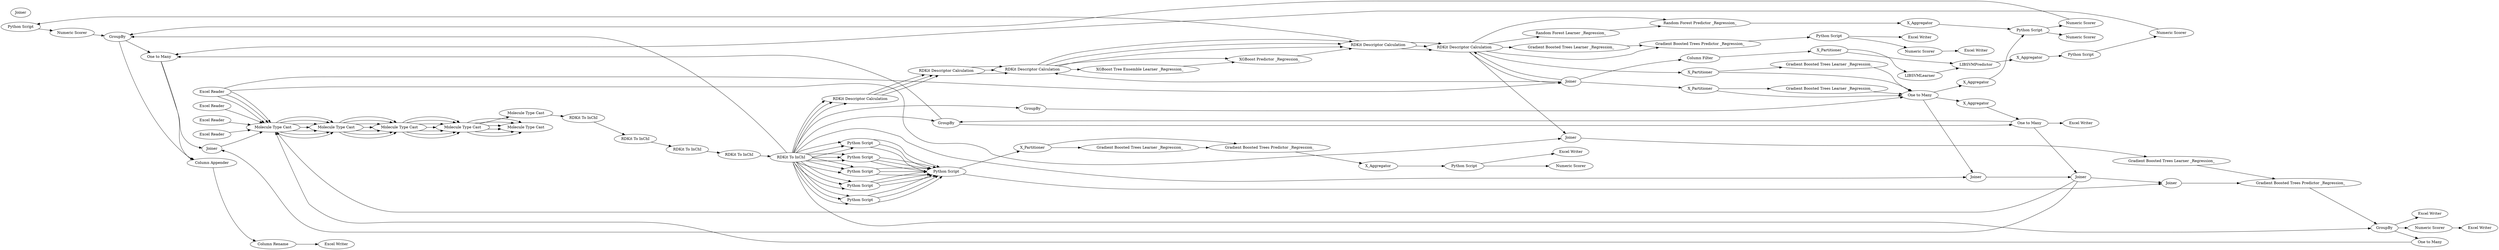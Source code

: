 digraph {
	168 [label="Python Script"]
	3 [label="Molecule Type Cast"]
	4 [label="Molecule Type Cast"]
	5 [label="Molecule Type Cast"]
	6 [label="Molecule Type Cast"]
	7 [label="Molecule Type Cast"]
	146 [label="Python Script"]
	147 [label="Python Script"]
	148 [label="Python Script"]
	149 [label="Python Script"]
	150 [label="Python Script"]
	162 [label="Python Script"]
	235 [label="XGBoost Predictor _Regression_"]
	237 [label="Numeric Scorer"]
	238 [label="XGBoost Tree Ensemble Learner _Regression_"]
	240 [label="Excel Reader"]
	254 [label="Random Forest Learner _Regression_"]
	255 [label="Random Forest Predictor _Regression_"]
	256 [label="Numeric Scorer"]
	257 [label="Python Script"]
	258 [label=LIBSVMLearner]
	259 [label=LIBSVMPredictor]
	260 [label="Python Script"]
	261 [label="Numeric Scorer"]
	263 [label="Gradient Boosted Trees Predictor _Regression_"]
	264 [label="Python Script"]
	265 [label="Numeric Scorer"]
	266 [label="Column Appender"]
	267 [label="Column Appender"]
	268 [label="Column Appender"]
	269 [label="Column Rename"]
	742 [label=X_Partitioner]
	743 [label=X_Aggregator]
	744 [label=X_Partitioner]
	745 [label=X_Aggregator]
	746 [label=X_Partitioner]
	747 [label=X_Aggregator]
	748 [label=X_Partitioner]
	749 [label=X_Aggregator]
	750 [label="Gradient Boosted Trees Learner _Regression_"]
	751 [label="Excel Writer"]
	752 [label=Joiner]
	754 [label="Column Filter"]
	755 [label="Excel Writer"]
	3 [label="Molecule Type Cast"]
	4 [label="Molecule Type Cast"]
	5 [label="Molecule Type Cast"]
	6 [label="Molecule Type Cast"]
	7 [label="Molecule Type Cast"]
	146 [label="Python Script"]
	147 [label="Python Script"]
	148 [label="Python Script"]
	149 [label="Python Script"]
	150 [label="Python Script"]
	162 [label="Python Script"]
	240 [label="Excel Reader"]
	277 [label="Numeric Scorer"]
	280 [label="Excel Reader"]
	3 [label="Molecule Type Cast"]
	4 [label="Molecule Type Cast"]
	5 [label="Molecule Type Cast"]
	6 [label="Molecule Type Cast"]
	7 [label="Molecule Type Cast"]
	146 [label="Python Script"]
	147 [label="Python Script"]
	148 [label="Python Script"]
	149 [label="Python Script"]
	150 [label="Python Script"]
	162 [label="Python Script"]
	283 [label="Python Script"]
	286 [label="Gradient Boosted Trees Predictor _Regression_"]
	296 [label="Gradient Boosted Trees Learner _Regression_"]
	297 [label="Excel Writer"]
	298 [label=Joiner]
	299 [label=Joiner]
	300 [label="Excel Writer"]
	3 [label="Molecule Type Cast"]
	4 [label="Molecule Type Cast"]
	5 [label="Molecule Type Cast"]
	6 [label="Molecule Type Cast"]
	7 [label="Molecule Type Cast"]
	740 [label="RDKit Descriptor Calculation"]
	741 [label="RDKit Descriptor Calculation"]
	742 [label="RDKit Descriptor Calculation"]
	743 [label="RDKit Descriptor Calculation"]
	744 [label="RDKit Descriptor Calculation"]
	302 [label="Excel Reader"]
	303 [label="Gradient Boosted Trees Learner _Regression_"]
	304 [label="Gradient Boosted Trees Predictor _Regression_"]
	305 [label="Python Script"]
	306 [label="Excel Writer"]
	307 [label="Numeric Scorer"]
	308 [label="Excel Writer"]
	3 [label="Molecule Type Cast"]
	4 [label="Molecule Type Cast"]
	5 [label="Molecule Type Cast"]
	6 [label="Molecule Type Cast"]
	7 [label="Molecule Type Cast"]
	740 [label="RDKit Descriptor Calculation"]
	741 [label="RDKit Descriptor Calculation"]
	742 [label="RDKit Descriptor Calculation"]
	743 [label="RDKit Descriptor Calculation"]
	744 [label="RDKit Descriptor Calculation"]
	310 [label="Excel Reader"]
	3 [label="Molecule Type Cast"]
	4 [label="Molecule Type Cast"]
	5 [label="Molecule Type Cast"]
	6 [label="Molecule Type Cast"]
	7 [label="Molecule Type Cast"]
	740 [label="RDKit Descriptor Calculation"]
	741 [label="RDKit Descriptor Calculation"]
	742 [label="RDKit Descriptor Calculation"]
	743 [label="RDKit Descriptor Calculation"]
	744 [label="RDKit Descriptor Calculation"]
	240 [label="Excel Reader"]
	257 [label="Python Script"]
	263 [label="Gradient Boosted Trees Predictor _Regression_"]
	295 [label="Gradient Boosted Trees Learner _Regression_"]
	688 [label="Numeric Scorer"]
	689 [label=X_Partitioner]
	739 [label=X_Aggregator]
	890 [label="Excel Reader"]
	3 [label="Molecule Type Cast"]
	4 [label="Molecule Type Cast"]
	5 [label="Molecule Type Cast"]
	6 [label="Molecule Type Cast"]
	9 [label="Molecule Type Cast"]
	10 [label="RDKit To InChI"]
	11 [label="RDKit To InChI"]
	12 [label="RDKit To InChI"]
	13 [label="RDKit To InChI"]
	14 [label="RDKit To InChI"]
	262 [label=GroupBy]
	263 [label="One to Many"]
	264 [label="One to Many"]
	265 [label=GroupBy]
	266 [label=GroupBy]
	267 [label="One to Many"]
	279 [label=Joiner]
	280 [label=Joiner]
	281 [label=Joiner]
	282 [label=Joiner]
	283 [label=GroupBy]
	284 [label="One to Many"]
	892 [label=X_Aggregator]
	893 [label="Gradient Boosted Trees Learner _Regression_"]
	894 [label="Gradient Boosted Trees Predictor _Regression_"]
	895 [label=X_Partitioner]
	896 [label="Numeric Scorer"]
	904 [label="Python Script"]
	905 [label="Excel Writer"]
	3 -> 4
	4 -> 5
	5 -> 6
	6 -> 7
	14 -> 146
	14 -> 162
	14 -> 147
	14 -> 148
	14 -> 149
	146 -> 150
	147 -> 150
	148 -> 150
	149 -> 150
	162 -> 150
	168 -> 237
	744 -> 752
	235 -> 743
	237 -> 266
	238 -> 235
	240 -> 752
	240 -> 3
	254 -> 255
	255 -> 745
	256 -> 266
	257 -> 256
	258 -> 259
	259 -> 747
	260 -> 261
	261 -> 267
	263 -> 749
	264 -> 265
	264 -> 755
	265 -> 267
	266 -> 268
	267 -> 268
	268 -> 269
	269 -> 751
	742 -> 238
	742 -> 235
	743 -> 168
	744 -> 254
	744 -> 255
	745 -> 257
	746 -> 258
	746 -> 259
	747 -> 260
	748 -> 750
	748 -> 263
	749 -> 264
	750 -> 263
	752 -> 754
	752 -> 742
	752 -> 744
	752 -> 748
	754 -> 746
	3 -> 4
	4 -> 5
	5 -> 6
	6 -> 7
	14 -> 146
	14 -> 162
	14 -> 147
	14 -> 148
	14 -> 149
	146 -> 150
	147 -> 150
	148 -> 150
	149 -> 150
	162 -> 150
	3 -> 4
	4 -> 5
	5 -> 6
	6 -> 7
	14 -> 146
	14 -> 162
	14 -> 147
	14 -> 148
	14 -> 149
	146 -> 150
	147 -> 150
	148 -> 150
	149 -> 150
	162 -> 150
	3 -> 4
	4 -> 5
	5 -> 6
	6 -> 7
	14 -> 740
	740 -> 741
	741 -> 742
	742 -> 743
	743 -> 744
	3 -> 4
	4 -> 5
	5 -> 6
	6 -> 7
	14 -> 740
	740 -> 741
	741 -> 742
	742 -> 743
	743 -> 744
	744 -> 298
	240 -> 3
	240 -> 298
	277 -> 300
	280 -> 3
	280 -> 299
	150 -> 299
	283 -> 277
	283 -> 297
	286 -> 283
	296 -> 286
	298 -> 296
	299 -> 286
	744 -> 303
	302 -> 3
	303 -> 304
	304 -> 305
	305 -> 307
	305 -> 306
	307 -> 308
	744 -> 304
	310 -> 3
	3 -> 4
	4 -> 5
	5 -> 6
	6 -> 7
	14 -> 740
	740 -> 741
	741 -> 742
	742 -> 743
	743 -> 744
	3 -> 4
	4 -> 5
	5 -> 6
	6 -> 9
	9 -> 10
	10 -> 11
	11 -> 13
	12 -> 14
	13 -> 12
	14 -> 279
	14 -> 283
	14 -> 262
	14 -> 265
	14 -> 266
	262 -> 263
	263 -> 279
	264 -> 280
	265 -> 264
	266 -> 267
	267 -> 281
	279 -> 280
	280 -> 281
	281 -> 3
	283 -> 284
	284 -> 3
	744 -> 689
	240 -> 3
	257 -> 688
	263 -> 739
	295 -> 263
	689 -> 295
	689 -> 263
	739 -> 257
	890 -> 3
	150 -> 895
	892 -> 904
	893 -> 894
	894 -> 892
	895 -> 894
	895 -> 893
	904 -> 905
	904 -> 896
	rankdir=LR
}
